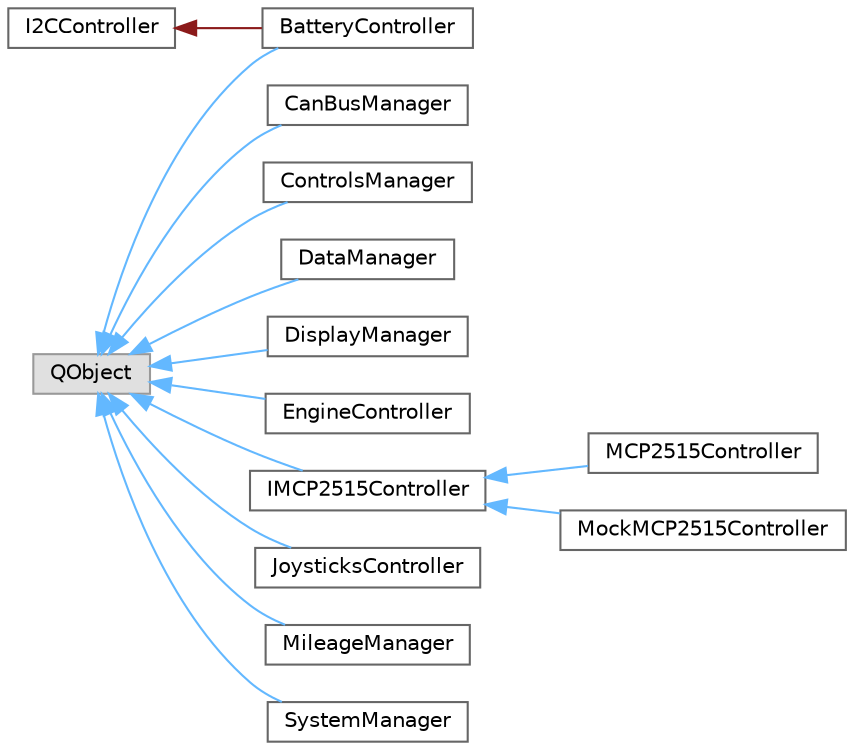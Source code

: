 digraph "Graphical Class Hierarchy"
{
 // LATEX_PDF_SIZE
  bgcolor="transparent";
  edge [fontname=Helvetica,fontsize=10,labelfontname=Helvetica,labelfontsize=10];
  node [fontname=Helvetica,fontsize=10,shape=box,height=0.2,width=0.4];
  rankdir="LR";
  Node0 [id="Node000000",label="I2CController",height=0.2,width=0.4,color="grey40", fillcolor="white", style="filled",URL="$classI2CController.html",tooltip=" "];
  Node0 -> Node1 [id="edge1_Node000000_Node000001",dir="back",color="firebrick4",style="solid",tooltip=" "];
  Node1 [id="Node000001",label="BatteryController",height=0.2,width=0.4,color="grey40", fillcolor="white", style="filled",URL="$classBatteryController.html",tooltip=" "];
  Node2 [id="Node000002",label="QObject",height=0.2,width=0.4,color="grey60", fillcolor="#E0E0E0", style="filled",tooltip=" "];
  Node2 -> Node1 [id="edge2_Node000002_Node000001",dir="back",color="steelblue1",style="solid",tooltip=" "];
  Node2 -> Node3 [id="edge3_Node000002_Node000003",dir="back",color="steelblue1",style="solid",tooltip=" "];
  Node3 [id="Node000003",label="CanBusManager",height=0.2,width=0.4,color="grey40", fillcolor="white", style="filled",URL="$classCanBusManager.html",tooltip=" "];
  Node2 -> Node4 [id="edge4_Node000002_Node000004",dir="back",color="steelblue1",style="solid",tooltip=" "];
  Node4 [id="Node000004",label="ControlsManager",height=0.2,width=0.4,color="grey40", fillcolor="white", style="filled",URL="$classControlsManager.html",tooltip=" "];
  Node2 -> Node5 [id="edge5_Node000002_Node000005",dir="back",color="steelblue1",style="solid",tooltip=" "];
  Node5 [id="Node000005",label="DataManager",height=0.2,width=0.4,color="grey40", fillcolor="white", style="filled",URL="$classDataManager.html",tooltip=" "];
  Node2 -> Node6 [id="edge6_Node000002_Node000006",dir="back",color="steelblue1",style="solid",tooltip=" "];
  Node6 [id="Node000006",label="DisplayManager",height=0.2,width=0.4,color="grey40", fillcolor="white", style="filled",URL="$classDisplayManager.html",tooltip=" "];
  Node2 -> Node7 [id="edge7_Node000002_Node000007",dir="back",color="steelblue1",style="solid",tooltip=" "];
  Node7 [id="Node000007",label="EngineController",height=0.2,width=0.4,color="grey40", fillcolor="white", style="filled",URL="$classEngineController.html",tooltip=" "];
  Node2 -> Node8 [id="edge8_Node000002_Node000008",dir="back",color="steelblue1",style="solid",tooltip=" "];
  Node8 [id="Node000008",label="IMCP2515Controller",height=0.2,width=0.4,color="grey40", fillcolor="white", style="filled",URL="$classIMCP2515Controller.html",tooltip=" "];
  Node8 -> Node9 [id="edge9_Node000008_Node000009",dir="back",color="steelblue1",style="solid",tooltip=" "];
  Node9 [id="Node000009",label="MCP2515Controller",height=0.2,width=0.4,color="grey40", fillcolor="white", style="filled",URL="$classMCP2515Controller.html",tooltip=" "];
  Node8 -> Node10 [id="edge10_Node000008_Node000010",dir="back",color="steelblue1",style="solid",tooltip=" "];
  Node10 [id="Node000010",label="MockMCP2515Controller",height=0.2,width=0.4,color="grey40", fillcolor="white", style="filled",URL="$classMockMCP2515Controller.html",tooltip=" "];
  Node2 -> Node11 [id="edge11_Node000002_Node000011",dir="back",color="steelblue1",style="solid",tooltip=" "];
  Node11 [id="Node000011",label="JoysticksController",height=0.2,width=0.4,color="grey40", fillcolor="white", style="filled",URL="$classJoysticksController.html",tooltip=" "];
  Node2 -> Node12 [id="edge12_Node000002_Node000012",dir="back",color="steelblue1",style="solid",tooltip=" "];
  Node12 [id="Node000012",label="MileageManager",height=0.2,width=0.4,color="grey40", fillcolor="white", style="filled",URL="$classMileageManager.html",tooltip=" "];
  Node2 -> Node13 [id="edge13_Node000002_Node000013",dir="back",color="steelblue1",style="solid",tooltip=" "];
  Node13 [id="Node000013",label="SystemManager",height=0.2,width=0.4,color="grey40", fillcolor="white", style="filled",URL="$classSystemManager.html",tooltip=" "];
}

